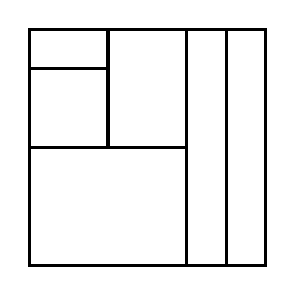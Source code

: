 \begin{tikzpicture}[very thick, scale=.5]
    \draw (0,5) rectangle (2,6);
    \draw (0,3) rectangle (2,5);
    \draw (2,3) rectangle (4,6);
    \draw (0,0) rectangle (4,3);
    \draw (4,0) rectangle (5,6);
    \draw (5,0) rectangle (6,6);
\end{tikzpicture}
